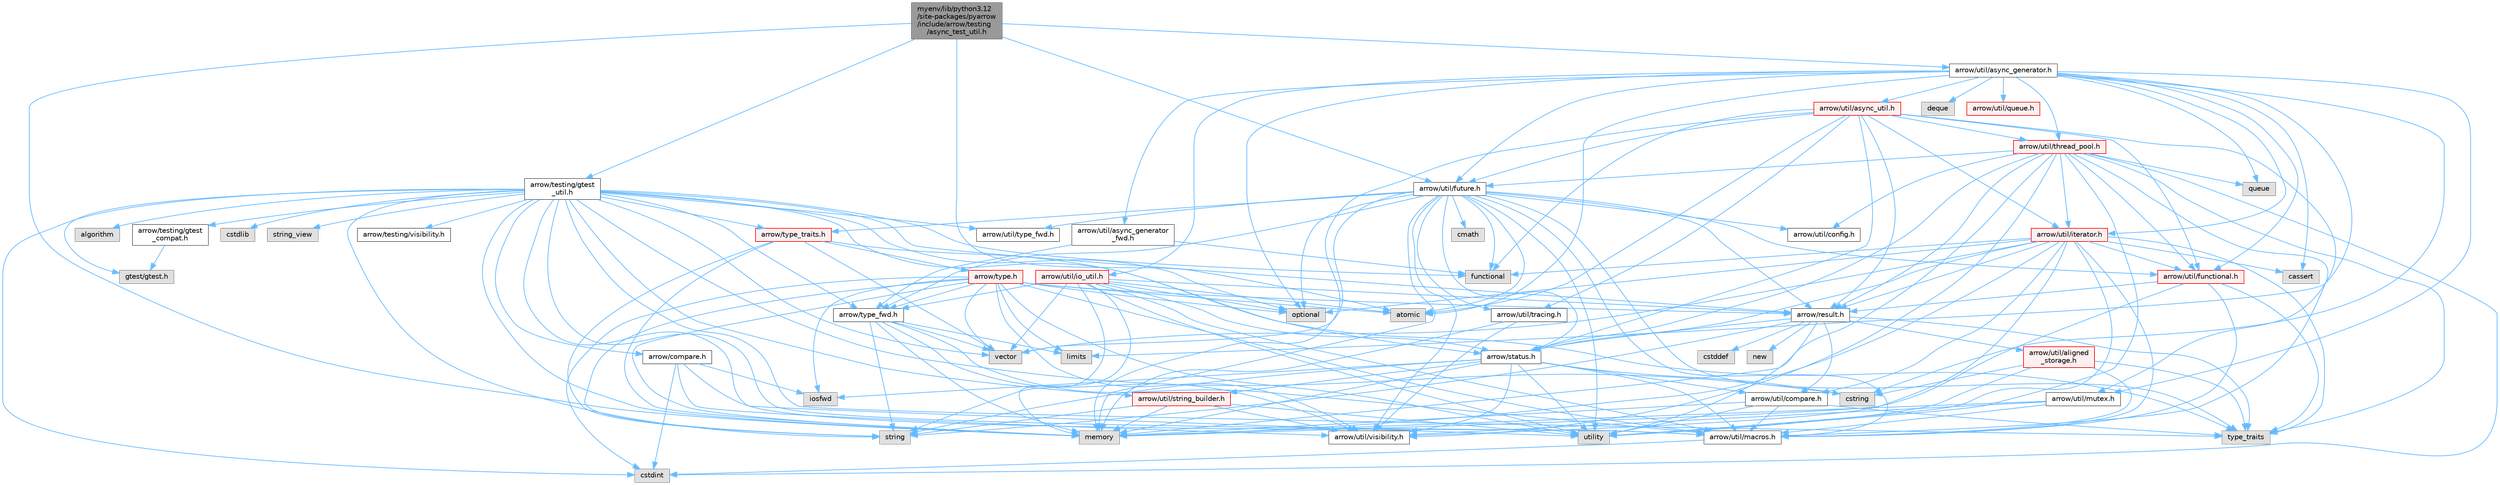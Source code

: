 digraph "myenv/lib/python3.12/site-packages/pyarrow/include/arrow/testing/async_test_util.h"
{
 // LATEX_PDF_SIZE
  bgcolor="transparent";
  edge [fontname=Helvetica,fontsize=10,labelfontname=Helvetica,labelfontsize=10];
  node [fontname=Helvetica,fontsize=10,shape=box,height=0.2,width=0.4];
  Node1 [id="Node000001",label="myenv/lib/python3.12\l/site-packages/pyarrow\l/include/arrow/testing\l/async_test_util.h",height=0.2,width=0.4,color="gray40", fillcolor="grey60", style="filled", fontcolor="black",tooltip=" "];
  Node1 -> Node2 [id="edge1_Node000001_Node000002",color="steelblue1",style="solid",tooltip=" "];
  Node2 [id="Node000002",label="atomic",height=0.2,width=0.4,color="grey60", fillcolor="#E0E0E0", style="filled",tooltip=" "];
  Node1 -> Node3 [id="edge2_Node000001_Node000003",color="steelblue1",style="solid",tooltip=" "];
  Node3 [id="Node000003",label="memory",height=0.2,width=0.4,color="grey60", fillcolor="#E0E0E0", style="filled",tooltip=" "];
  Node1 -> Node4 [id="edge3_Node000001_Node000004",color="steelblue1",style="solid",tooltip=" "];
  Node4 [id="Node000004",label="arrow/testing/gtest\l_util.h",height=0.2,width=0.4,color="grey40", fillcolor="white", style="filled",URL="$gtest__util_8h.html",tooltip=" "];
  Node4 -> Node5 [id="edge4_Node000004_Node000005",color="steelblue1",style="solid",tooltip=" "];
  Node5 [id="Node000005",label="algorithm",height=0.2,width=0.4,color="grey60", fillcolor="#E0E0E0", style="filled",tooltip=" "];
  Node4 -> Node6 [id="edge5_Node000004_Node000006",color="steelblue1",style="solid",tooltip=" "];
  Node6 [id="Node000006",label="cstdint",height=0.2,width=0.4,color="grey60", fillcolor="#E0E0E0", style="filled",tooltip=" "];
  Node4 -> Node7 [id="edge6_Node000004_Node000007",color="steelblue1",style="solid",tooltip=" "];
  Node7 [id="Node000007",label="cstdlib",height=0.2,width=0.4,color="grey60", fillcolor="#E0E0E0", style="filled",tooltip=" "];
  Node4 -> Node8 [id="edge7_Node000004_Node000008",color="steelblue1",style="solid",tooltip=" "];
  Node8 [id="Node000008",label="cstring",height=0.2,width=0.4,color="grey60", fillcolor="#E0E0E0", style="filled",tooltip=" "];
  Node4 -> Node9 [id="edge8_Node000004_Node000009",color="steelblue1",style="solid",tooltip=" "];
  Node9 [id="Node000009",label="functional",height=0.2,width=0.4,color="grey60", fillcolor="#E0E0E0", style="filled",tooltip=" "];
  Node4 -> Node3 [id="edge9_Node000004_Node000003",color="steelblue1",style="solid",tooltip=" "];
  Node4 -> Node10 [id="edge10_Node000004_Node000010",color="steelblue1",style="solid",tooltip=" "];
  Node10 [id="Node000010",label="optional",height=0.2,width=0.4,color="grey60", fillcolor="#E0E0E0", style="filled",tooltip=" "];
  Node4 -> Node11 [id="edge11_Node000004_Node000011",color="steelblue1",style="solid",tooltip=" "];
  Node11 [id="Node000011",label="string",height=0.2,width=0.4,color="grey60", fillcolor="#E0E0E0", style="filled",tooltip=" "];
  Node4 -> Node12 [id="edge12_Node000004_Node000012",color="steelblue1",style="solid",tooltip=" "];
  Node12 [id="Node000012",label="string_view",height=0.2,width=0.4,color="grey60", fillcolor="#E0E0E0", style="filled",tooltip=" "];
  Node4 -> Node13 [id="edge13_Node000004_Node000013",color="steelblue1",style="solid",tooltip=" "];
  Node13 [id="Node000013",label="type_traits",height=0.2,width=0.4,color="grey60", fillcolor="#E0E0E0", style="filled",tooltip=" "];
  Node4 -> Node14 [id="edge14_Node000004_Node000014",color="steelblue1",style="solid",tooltip=" "];
  Node14 [id="Node000014",label="utility",height=0.2,width=0.4,color="grey60", fillcolor="#E0E0E0", style="filled",tooltip=" "];
  Node4 -> Node15 [id="edge15_Node000004_Node000015",color="steelblue1",style="solid",tooltip=" "];
  Node15 [id="Node000015",label="vector",height=0.2,width=0.4,color="grey60", fillcolor="#E0E0E0", style="filled",tooltip=" "];
  Node4 -> Node16 [id="edge16_Node000004_Node000016",color="steelblue1",style="solid",tooltip=" "];
  Node16 [id="Node000016",label="gtest/gtest.h",height=0.2,width=0.4,color="grey60", fillcolor="#E0E0E0", style="filled",tooltip=" "];
  Node4 -> Node17 [id="edge17_Node000004_Node000017",color="steelblue1",style="solid",tooltip=" "];
  Node17 [id="Node000017",label="arrow/compare.h",height=0.2,width=0.4,color="grey40", fillcolor="white", style="filled",URL="$compare_8h.html",tooltip=" "];
  Node17 -> Node6 [id="edge18_Node000017_Node000006",color="steelblue1",style="solid",tooltip=" "];
  Node17 -> Node18 [id="edge19_Node000017_Node000018",color="steelblue1",style="solid",tooltip=" "];
  Node18 [id="Node000018",label="iosfwd",height=0.2,width=0.4,color="grey60", fillcolor="#E0E0E0", style="filled",tooltip=" "];
  Node17 -> Node19 [id="edge20_Node000017_Node000019",color="steelblue1",style="solid",tooltip=" "];
  Node19 [id="Node000019",label="arrow/util/macros.h",height=0.2,width=0.4,color="grey40", fillcolor="white", style="filled",URL="$macros_8h.html",tooltip=" "];
  Node19 -> Node6 [id="edge21_Node000019_Node000006",color="steelblue1",style="solid",tooltip=" "];
  Node17 -> Node20 [id="edge22_Node000017_Node000020",color="steelblue1",style="solid",tooltip=" "];
  Node20 [id="Node000020",label="arrow/util/visibility.h",height=0.2,width=0.4,color="grey40", fillcolor="white", style="filled",URL="$include_2arrow_2util_2visibility_8h.html",tooltip=" "];
  Node4 -> Node21 [id="edge23_Node000004_Node000021",color="steelblue1",style="solid",tooltip=" "];
  Node21 [id="Node000021",label="arrow/result.h",height=0.2,width=0.4,color="grey40", fillcolor="white", style="filled",URL="$result_8h.html",tooltip=" "];
  Node21 -> Node22 [id="edge24_Node000021_Node000022",color="steelblue1",style="solid",tooltip=" "];
  Node22 [id="Node000022",label="cstddef",height=0.2,width=0.4,color="grey60", fillcolor="#E0E0E0", style="filled",tooltip=" "];
  Node21 -> Node23 [id="edge25_Node000021_Node000023",color="steelblue1",style="solid",tooltip=" "];
  Node23 [id="Node000023",label="new",height=0.2,width=0.4,color="grey60", fillcolor="#E0E0E0", style="filled",tooltip=" "];
  Node21 -> Node11 [id="edge26_Node000021_Node000011",color="steelblue1",style="solid",tooltip=" "];
  Node21 -> Node13 [id="edge27_Node000021_Node000013",color="steelblue1",style="solid",tooltip=" "];
  Node21 -> Node14 [id="edge28_Node000021_Node000014",color="steelblue1",style="solid",tooltip=" "];
  Node21 -> Node24 [id="edge29_Node000021_Node000024",color="steelblue1",style="solid",tooltip=" "];
  Node24 [id="Node000024",label="arrow/status.h",height=0.2,width=0.4,color="grey40", fillcolor="white", style="filled",URL="$status_8h.html",tooltip=" "];
  Node24 -> Node8 [id="edge30_Node000024_Node000008",color="steelblue1",style="solid",tooltip=" "];
  Node24 -> Node18 [id="edge31_Node000024_Node000018",color="steelblue1",style="solid",tooltip=" "];
  Node24 -> Node3 [id="edge32_Node000024_Node000003",color="steelblue1",style="solid",tooltip=" "];
  Node24 -> Node11 [id="edge33_Node000024_Node000011",color="steelblue1",style="solid",tooltip=" "];
  Node24 -> Node14 [id="edge34_Node000024_Node000014",color="steelblue1",style="solid",tooltip=" "];
  Node24 -> Node25 [id="edge35_Node000024_Node000025",color="steelblue1",style="solid",tooltip=" "];
  Node25 [id="Node000025",label="arrow/util/compare.h",height=0.2,width=0.4,color="grey40", fillcolor="white", style="filled",URL="$util_2compare_8h.html",tooltip=" "];
  Node25 -> Node3 [id="edge36_Node000025_Node000003",color="steelblue1",style="solid",tooltip=" "];
  Node25 -> Node13 [id="edge37_Node000025_Node000013",color="steelblue1",style="solid",tooltip=" "];
  Node25 -> Node14 [id="edge38_Node000025_Node000014",color="steelblue1",style="solid",tooltip=" "];
  Node25 -> Node19 [id="edge39_Node000025_Node000019",color="steelblue1",style="solid",tooltip=" "];
  Node24 -> Node19 [id="edge40_Node000024_Node000019",color="steelblue1",style="solid",tooltip=" "];
  Node24 -> Node26 [id="edge41_Node000024_Node000026",color="steelblue1",style="solid",tooltip=" "];
  Node26 [id="Node000026",label="arrow/util/string_builder.h",height=0.2,width=0.4,color="red", fillcolor="#FFF0F0", style="filled",URL="$string__builder_8h.html",tooltip=" "];
  Node26 -> Node3 [id="edge42_Node000026_Node000003",color="steelblue1",style="solid",tooltip=" "];
  Node26 -> Node11 [id="edge43_Node000026_Node000011",color="steelblue1",style="solid",tooltip=" "];
  Node26 -> Node14 [id="edge44_Node000026_Node000014",color="steelblue1",style="solid",tooltip=" "];
  Node26 -> Node20 [id="edge45_Node000026_Node000020",color="steelblue1",style="solid",tooltip=" "];
  Node24 -> Node20 [id="edge46_Node000024_Node000020",color="steelblue1",style="solid",tooltip=" "];
  Node21 -> Node28 [id="edge47_Node000021_Node000028",color="steelblue1",style="solid",tooltip=" "];
  Node28 [id="Node000028",label="arrow/util/aligned\l_storage.h",height=0.2,width=0.4,color="red", fillcolor="#FFF0F0", style="filled",URL="$aligned__storage_8h.html",tooltip=" "];
  Node28 -> Node8 [id="edge48_Node000028_Node000008",color="steelblue1",style="solid",tooltip=" "];
  Node28 -> Node13 [id="edge49_Node000028_Node000013",color="steelblue1",style="solid",tooltip=" "];
  Node28 -> Node14 [id="edge50_Node000028_Node000014",color="steelblue1",style="solid",tooltip=" "];
  Node28 -> Node19 [id="edge51_Node000028_Node000019",color="steelblue1",style="solid",tooltip=" "];
  Node21 -> Node25 [id="edge52_Node000021_Node000025",color="steelblue1",style="solid",tooltip=" "];
  Node4 -> Node24 [id="edge53_Node000004_Node000024",color="steelblue1",style="solid",tooltip=" "];
  Node4 -> Node30 [id="edge54_Node000004_Node000030",color="steelblue1",style="solid",tooltip=" "];
  Node30 [id="Node000030",label="arrow/testing/gtest\l_compat.h",height=0.2,width=0.4,color="grey40", fillcolor="white", style="filled",URL="$gtest__compat_8h.html",tooltip=" "];
  Node30 -> Node16 [id="edge55_Node000030_Node000016",color="steelblue1",style="solid",tooltip=" "];
  Node4 -> Node31 [id="edge56_Node000004_Node000031",color="steelblue1",style="solid",tooltip=" "];
  Node31 [id="Node000031",label="arrow/testing/visibility.h",height=0.2,width=0.4,color="grey40", fillcolor="white", style="filled",URL="$include_2arrow_2testing_2visibility_8h.html",tooltip=" "];
  Node4 -> Node32 [id="edge57_Node000004_Node000032",color="steelblue1",style="solid",tooltip=" "];
  Node32 [id="Node000032",label="arrow/type_fwd.h",height=0.2,width=0.4,color="grey40", fillcolor="white", style="filled",URL="$arrow_2type__fwd_8h.html",tooltip=" "];
  Node32 -> Node33 [id="edge58_Node000032_Node000033",color="steelblue1",style="solid",tooltip=" "];
  Node33 [id="Node000033",label="limits",height=0.2,width=0.4,color="grey60", fillcolor="#E0E0E0", style="filled",tooltip=" "];
  Node32 -> Node3 [id="edge59_Node000032_Node000003",color="steelblue1",style="solid",tooltip=" "];
  Node32 -> Node11 [id="edge60_Node000032_Node000011",color="steelblue1",style="solid",tooltip=" "];
  Node32 -> Node15 [id="edge61_Node000032_Node000015",color="steelblue1",style="solid",tooltip=" "];
  Node32 -> Node19 [id="edge62_Node000032_Node000019",color="steelblue1",style="solid",tooltip=" "];
  Node32 -> Node20 [id="edge63_Node000032_Node000020",color="steelblue1",style="solid",tooltip=" "];
  Node4 -> Node34 [id="edge64_Node000004_Node000034",color="steelblue1",style="solid",tooltip=" "];
  Node34 [id="Node000034",label="arrow/type_traits.h",height=0.2,width=0.4,color="red", fillcolor="#FFF0F0", style="filled",URL="$include_2arrow_2type__traits_8h.html",tooltip=" "];
  Node34 -> Node3 [id="edge65_Node000034_Node000003",color="steelblue1",style="solid",tooltip=" "];
  Node34 -> Node11 [id="edge66_Node000034_Node000011",color="steelblue1",style="solid",tooltip=" "];
  Node34 -> Node13 [id="edge67_Node000034_Node000013",color="steelblue1",style="solid",tooltip=" "];
  Node34 -> Node15 [id="edge68_Node000034_Node000015",color="steelblue1",style="solid",tooltip=" "];
  Node34 -> Node35 [id="edge69_Node000034_Node000035",color="steelblue1",style="solid",tooltip=" "];
  Node35 [id="Node000035",label="arrow/type.h",height=0.2,width=0.4,color="red", fillcolor="#FFF0F0", style="filled",URL="$type_8h.html",tooltip=" "];
  Node35 -> Node2 [id="edge70_Node000035_Node000002",color="steelblue1",style="solid",tooltip=" "];
  Node35 -> Node6 [id="edge71_Node000035_Node000006",color="steelblue1",style="solid",tooltip=" "];
  Node35 -> Node18 [id="edge72_Node000035_Node000018",color="steelblue1",style="solid",tooltip=" "];
  Node35 -> Node33 [id="edge73_Node000035_Node000033",color="steelblue1",style="solid",tooltip=" "];
  Node35 -> Node3 [id="edge74_Node000035_Node000003",color="steelblue1",style="solid",tooltip=" "];
  Node35 -> Node10 [id="edge75_Node000035_Node000010",color="steelblue1",style="solid",tooltip=" "];
  Node35 -> Node11 [id="edge76_Node000035_Node000011",color="steelblue1",style="solid",tooltip=" "];
  Node35 -> Node14 [id="edge77_Node000035_Node000014",color="steelblue1",style="solid",tooltip=" "];
  Node35 -> Node15 [id="edge78_Node000035_Node000015",color="steelblue1",style="solid",tooltip=" "];
  Node35 -> Node21 [id="edge79_Node000035_Node000021",color="steelblue1",style="solid",tooltip=" "];
  Node35 -> Node32 [id="edge80_Node000035_Node000032",color="steelblue1",style="solid",tooltip=" "];
  Node35 -> Node19 [id="edge81_Node000035_Node000019",color="steelblue1",style="solid",tooltip=" "];
  Node35 -> Node20 [id="edge82_Node000035_Node000020",color="steelblue1",style="solid",tooltip=" "];
  Node4 -> Node19 [id="edge83_Node000004_Node000019",color="steelblue1",style="solid",tooltip=" "];
  Node4 -> Node26 [id="edge84_Node000004_Node000026",color="steelblue1",style="solid",tooltip=" "];
  Node4 -> Node45 [id="edge85_Node000004_Node000045",color="steelblue1",style="solid",tooltip=" "];
  Node45 [id="Node000045",label="arrow/util/type_fwd.h",height=0.2,width=0.4,color="grey40", fillcolor="white", style="filled",URL="$arrow_2util_2type__fwd_8h.html",tooltip=" "];
  Node1 -> Node46 [id="edge86_Node000001_Node000046",color="steelblue1",style="solid",tooltip=" "];
  Node46 [id="Node000046",label="arrow/util/async_generator.h",height=0.2,width=0.4,color="grey40", fillcolor="white", style="filled",URL="$async__generator_8h.html",tooltip=" "];
  Node46 -> Node2 [id="edge87_Node000046_Node000002",color="steelblue1",style="solid",tooltip=" "];
  Node46 -> Node47 [id="edge88_Node000046_Node000047",color="steelblue1",style="solid",tooltip=" "];
  Node47 [id="Node000047",label="cassert",height=0.2,width=0.4,color="grey60", fillcolor="#E0E0E0", style="filled",tooltip=" "];
  Node46 -> Node8 [id="edge89_Node000046_Node000008",color="steelblue1",style="solid",tooltip=" "];
  Node46 -> Node48 [id="edge90_Node000046_Node000048",color="steelblue1",style="solid",tooltip=" "];
  Node48 [id="Node000048",label="deque",height=0.2,width=0.4,color="grey60", fillcolor="#E0E0E0", style="filled",tooltip=" "];
  Node46 -> Node33 [id="edge91_Node000046_Node000033",color="steelblue1",style="solid",tooltip=" "];
  Node46 -> Node10 [id="edge92_Node000046_Node000010",color="steelblue1",style="solid",tooltip=" "];
  Node46 -> Node49 [id="edge93_Node000046_Node000049",color="steelblue1",style="solid",tooltip=" "];
  Node49 [id="Node000049",label="queue",height=0.2,width=0.4,color="grey60", fillcolor="#E0E0E0", style="filled",tooltip=" "];
  Node46 -> Node50 [id="edge94_Node000046_Node000050",color="steelblue1",style="solid",tooltip=" "];
  Node50 [id="Node000050",label="arrow/util/async_generator\l_fwd.h",height=0.2,width=0.4,color="grey40", fillcolor="white", style="filled",URL="$async__generator__fwd_8h.html",tooltip=" "];
  Node50 -> Node9 [id="edge95_Node000050_Node000009",color="steelblue1",style="solid",tooltip=" "];
  Node50 -> Node32 [id="edge96_Node000050_Node000032",color="steelblue1",style="solid",tooltip=" "];
  Node46 -> Node51 [id="edge97_Node000046_Node000051",color="steelblue1",style="solid",tooltip=" "];
  Node51 [id="Node000051",label="arrow/util/async_util.h",height=0.2,width=0.4,color="red", fillcolor="#FFF0F0", style="filled",URL="$async__util_8h.html",tooltip=" "];
  Node51 -> Node2 [id="edge98_Node000051_Node000002",color="steelblue1",style="solid",tooltip=" "];
  Node51 -> Node9 [id="edge99_Node000051_Node000009",color="steelblue1",style="solid",tooltip=" "];
  Node51 -> Node3 [id="edge100_Node000051_Node000003",color="steelblue1",style="solid",tooltip=" "];
  Node51 -> Node21 [id="edge101_Node000051_Node000021",color="steelblue1",style="solid",tooltip=" "];
  Node51 -> Node24 [id="edge102_Node000051_Node000024",color="steelblue1",style="solid",tooltip=" "];
  Node51 -> Node54 [id="edge103_Node000051_Node000054",color="steelblue1",style="solid",tooltip=" "];
  Node54 [id="Node000054",label="arrow/util/functional.h",height=0.2,width=0.4,color="red", fillcolor="#FFF0F0", style="filled",URL="$functional_8h.html",tooltip=" "];
  Node54 -> Node3 [id="edge104_Node000054_Node000003",color="steelblue1",style="solid",tooltip=" "];
  Node54 -> Node13 [id="edge105_Node000054_Node000013",color="steelblue1",style="solid",tooltip=" "];
  Node54 -> Node21 [id="edge106_Node000054_Node000021",color="steelblue1",style="solid",tooltip=" "];
  Node54 -> Node19 [id="edge107_Node000054_Node000019",color="steelblue1",style="solid",tooltip=" "];
  Node51 -> Node56 [id="edge108_Node000051_Node000056",color="steelblue1",style="solid",tooltip=" "];
  Node56 [id="Node000056",label="arrow/util/future.h",height=0.2,width=0.4,color="grey40", fillcolor="white", style="filled",URL="$future_8h.html",tooltip=" "];
  Node56 -> Node2 [id="edge109_Node000056_Node000002",color="steelblue1",style="solid",tooltip=" "];
  Node56 -> Node57 [id="edge110_Node000056_Node000057",color="steelblue1",style="solid",tooltip=" "];
  Node57 [id="Node000057",label="cmath",height=0.2,width=0.4,color="grey60", fillcolor="#E0E0E0", style="filled",tooltip=" "];
  Node56 -> Node9 [id="edge111_Node000056_Node000009",color="steelblue1",style="solid",tooltip=" "];
  Node56 -> Node3 [id="edge112_Node000056_Node000003",color="steelblue1",style="solid",tooltip=" "];
  Node56 -> Node10 [id="edge113_Node000056_Node000010",color="steelblue1",style="solid",tooltip=" "];
  Node56 -> Node13 [id="edge114_Node000056_Node000013",color="steelblue1",style="solid",tooltip=" "];
  Node56 -> Node14 [id="edge115_Node000056_Node000014",color="steelblue1",style="solid",tooltip=" "];
  Node56 -> Node15 [id="edge116_Node000056_Node000015",color="steelblue1",style="solid",tooltip=" "];
  Node56 -> Node21 [id="edge117_Node000056_Node000021",color="steelblue1",style="solid",tooltip=" "];
  Node56 -> Node24 [id="edge118_Node000056_Node000024",color="steelblue1",style="solid",tooltip=" "];
  Node56 -> Node32 [id="edge119_Node000056_Node000032",color="steelblue1",style="solid",tooltip=" "];
  Node56 -> Node34 [id="edge120_Node000056_Node000034",color="steelblue1",style="solid",tooltip=" "];
  Node56 -> Node58 [id="edge121_Node000056_Node000058",color="steelblue1",style="solid",tooltip=" "];
  Node58 [id="Node000058",label="arrow/util/config.h",height=0.2,width=0.4,color="grey40", fillcolor="white", style="filled",URL="$pyarrow_2include_2arrow_2util_2config_8h.html",tooltip=" "];
  Node56 -> Node54 [id="edge122_Node000056_Node000054",color="steelblue1",style="solid",tooltip=" "];
  Node56 -> Node19 [id="edge123_Node000056_Node000019",color="steelblue1",style="solid",tooltip=" "];
  Node56 -> Node59 [id="edge124_Node000056_Node000059",color="steelblue1",style="solid",tooltip=" "];
  Node59 [id="Node000059",label="arrow/util/tracing.h",height=0.2,width=0.4,color="grey40", fillcolor="white", style="filled",URL="$tracing_8h.html",tooltip=" "];
  Node59 -> Node3 [id="edge125_Node000059_Node000003",color="steelblue1",style="solid",tooltip=" "];
  Node59 -> Node20 [id="edge126_Node000059_Node000020",color="steelblue1",style="solid",tooltip=" "];
  Node56 -> Node45 [id="edge127_Node000056_Node000045",color="steelblue1",style="solid",tooltip=" "];
  Node56 -> Node20 [id="edge128_Node000056_Node000020",color="steelblue1",style="solid",tooltip=" "];
  Node51 -> Node60 [id="edge129_Node000051_Node000060",color="steelblue1",style="solid",tooltip=" "];
  Node60 [id="Node000060",label="arrow/util/iterator.h",height=0.2,width=0.4,color="red", fillcolor="#FFF0F0", style="filled",URL="$iterator_8h.html",tooltip=" "];
  Node60 -> Node47 [id="edge130_Node000060_Node000047",color="steelblue1",style="solid",tooltip=" "];
  Node60 -> Node9 [id="edge131_Node000060_Node000009",color="steelblue1",style="solid",tooltip=" "];
  Node60 -> Node3 [id="edge132_Node000060_Node000003",color="steelblue1",style="solid",tooltip=" "];
  Node60 -> Node10 [id="edge133_Node000060_Node000010",color="steelblue1",style="solid",tooltip=" "];
  Node60 -> Node13 [id="edge134_Node000060_Node000013",color="steelblue1",style="solid",tooltip=" "];
  Node60 -> Node14 [id="edge135_Node000060_Node000014",color="steelblue1",style="solid",tooltip=" "];
  Node60 -> Node15 [id="edge136_Node000060_Node000015",color="steelblue1",style="solid",tooltip=" "];
  Node60 -> Node21 [id="edge137_Node000060_Node000021",color="steelblue1",style="solid",tooltip=" "];
  Node60 -> Node24 [id="edge138_Node000060_Node000024",color="steelblue1",style="solid",tooltip=" "];
  Node60 -> Node25 [id="edge139_Node000060_Node000025",color="steelblue1",style="solid",tooltip=" "];
  Node60 -> Node54 [id="edge140_Node000060_Node000054",color="steelblue1",style="solid",tooltip=" "];
  Node60 -> Node19 [id="edge141_Node000060_Node000019",color="steelblue1",style="solid",tooltip=" "];
  Node60 -> Node20 [id="edge142_Node000060_Node000020",color="steelblue1",style="solid",tooltip=" "];
  Node51 -> Node61 [id="edge143_Node000051_Node000061",color="steelblue1",style="solid",tooltip=" "];
  Node61 [id="Node000061",label="arrow/util/mutex.h",height=0.2,width=0.4,color="grey40", fillcolor="white", style="filled",URL="$mutex_8h.html",tooltip=" "];
  Node61 -> Node3 [id="edge144_Node000061_Node000003",color="steelblue1",style="solid",tooltip=" "];
  Node61 -> Node19 [id="edge145_Node000061_Node000019",color="steelblue1",style="solid",tooltip=" "];
  Node61 -> Node20 [id="edge146_Node000061_Node000020",color="steelblue1",style="solid",tooltip=" "];
  Node51 -> Node62 [id="edge147_Node000051_Node000062",color="steelblue1",style="solid",tooltip=" "];
  Node62 [id="Node000062",label="arrow/util/thread_pool.h",height=0.2,width=0.4,color="red", fillcolor="#FFF0F0", style="filled",URL="$thread__pool_8h.html",tooltip=" "];
  Node62 -> Node6 [id="edge148_Node000062_Node000006",color="steelblue1",style="solid",tooltip=" "];
  Node62 -> Node3 [id="edge149_Node000062_Node000003",color="steelblue1",style="solid",tooltip=" "];
  Node62 -> Node49 [id="edge150_Node000062_Node000049",color="steelblue1",style="solid",tooltip=" "];
  Node62 -> Node13 [id="edge151_Node000062_Node000013",color="steelblue1",style="solid",tooltip=" "];
  Node62 -> Node14 [id="edge152_Node000062_Node000014",color="steelblue1",style="solid",tooltip=" "];
  Node62 -> Node21 [id="edge153_Node000062_Node000021",color="steelblue1",style="solid",tooltip=" "];
  Node62 -> Node24 [id="edge154_Node000062_Node000024",color="steelblue1",style="solid",tooltip=" "];
  Node62 -> Node58 [id="edge155_Node000062_Node000058",color="steelblue1",style="solid",tooltip=" "];
  Node62 -> Node54 [id="edge156_Node000062_Node000054",color="steelblue1",style="solid",tooltip=" "];
  Node62 -> Node56 [id="edge157_Node000062_Node000056",color="steelblue1",style="solid",tooltip=" "];
  Node62 -> Node60 [id="edge158_Node000062_Node000060",color="steelblue1",style="solid",tooltip=" "];
  Node62 -> Node19 [id="edge159_Node000062_Node000019",color="steelblue1",style="solid",tooltip=" "];
  Node62 -> Node20 [id="edge160_Node000062_Node000020",color="steelblue1",style="solid",tooltip=" "];
  Node51 -> Node59 [id="edge161_Node000051_Node000059",color="steelblue1",style="solid",tooltip=" "];
  Node46 -> Node54 [id="edge162_Node000046_Node000054",color="steelblue1",style="solid",tooltip=" "];
  Node46 -> Node56 [id="edge163_Node000046_Node000056",color="steelblue1",style="solid",tooltip=" "];
  Node46 -> Node64 [id="edge164_Node000046_Node000064",color="steelblue1",style="solid",tooltip=" "];
  Node64 [id="Node000064",label="arrow/util/io_util.h",height=0.2,width=0.4,color="red", fillcolor="#FFF0F0", style="filled",URL="$io__util_8h.html",tooltip=" "];
  Node64 -> Node2 [id="edge165_Node000064_Node000002",color="steelblue1",style="solid",tooltip=" "];
  Node64 -> Node3 [id="edge166_Node000064_Node000003",color="steelblue1",style="solid",tooltip=" "];
  Node64 -> Node10 [id="edge167_Node000064_Node000010",color="steelblue1",style="solid",tooltip=" "];
  Node64 -> Node11 [id="edge168_Node000064_Node000011",color="steelblue1",style="solid",tooltip=" "];
  Node64 -> Node14 [id="edge169_Node000064_Node000014",color="steelblue1",style="solid",tooltip=" "];
  Node64 -> Node15 [id="edge170_Node000064_Node000015",color="steelblue1",style="solid",tooltip=" "];
  Node64 -> Node21 [id="edge171_Node000064_Node000021",color="steelblue1",style="solid",tooltip=" "];
  Node64 -> Node24 [id="edge172_Node000064_Node000024",color="steelblue1",style="solid",tooltip=" "];
  Node64 -> Node32 [id="edge173_Node000064_Node000032",color="steelblue1",style="solid",tooltip=" "];
  Node64 -> Node19 [id="edge174_Node000064_Node000019",color="steelblue1",style="solid",tooltip=" "];
  Node46 -> Node60 [id="edge175_Node000046_Node000060",color="steelblue1",style="solid",tooltip=" "];
  Node46 -> Node61 [id="edge176_Node000046_Node000061",color="steelblue1",style="solid",tooltip=" "];
  Node46 -> Node67 [id="edge177_Node000046_Node000067",color="steelblue1",style="solid",tooltip=" "];
  Node67 [id="Node000067",label="arrow/util/queue.h",height=0.2,width=0.4,color="red", fillcolor="#FFF0F0", style="filled",URL="$queue_8h.html",tooltip=" "];
  Node46 -> Node62 [id="edge178_Node000046_Node000062",color="steelblue1",style="solid",tooltip=" "];
  Node1 -> Node56 [id="edge179_Node000001_Node000056",color="steelblue1",style="solid",tooltip=" "];
}
